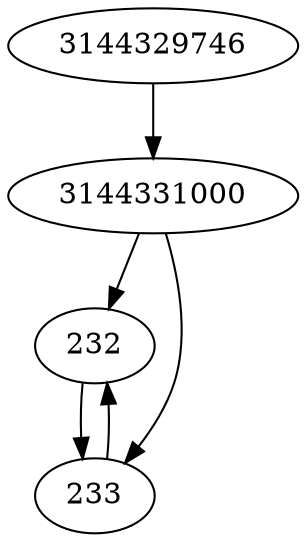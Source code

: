 strict digraph  {
232;
233;
3144329746;
3144331000;
232 -> 233;
233 -> 232;
3144329746 -> 3144331000;
3144331000 -> 232;
3144331000 -> 233;
}
